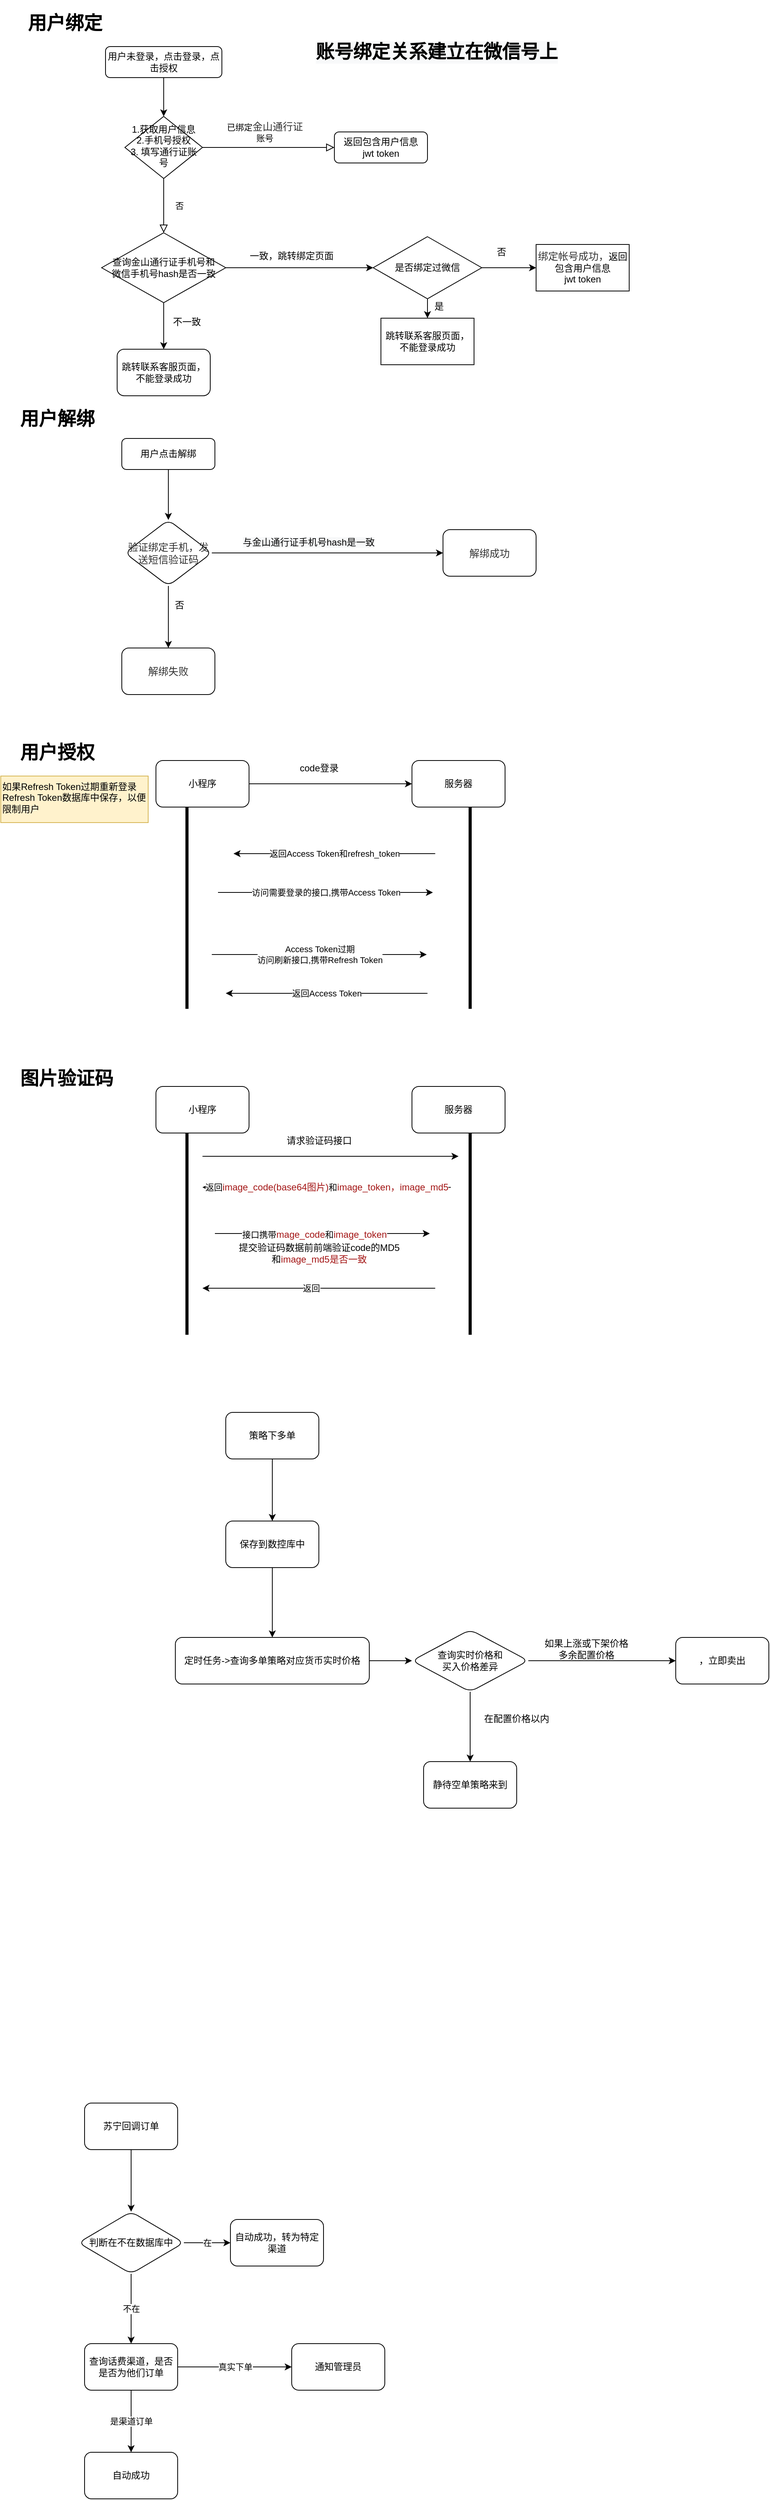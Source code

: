 <mxfile version="20.3.6" type="github">
  <diagram id="C5RBs43oDa-KdzZeNtuy" name="Page-1">
    <mxGraphModel dx="1422" dy="762" grid="1" gridSize="10" guides="1" tooltips="1" connect="1" arrows="1" fold="1" page="1" pageScale="1" pageWidth="827" pageHeight="1169" math="0" shadow="0">
      <root>
        <mxCell id="WIyWlLk6GJQsqaUBKTNV-0" />
        <mxCell id="WIyWlLk6GJQsqaUBKTNV-1" parent="WIyWlLk6GJQsqaUBKTNV-0" />
        <mxCell id="JQb2HkawdjwSyJqSRHTh-34" value="" style="edgeStyle=orthogonalEdgeStyle;rounded=0;orthogonalLoop=1;jettySize=auto;html=1;" parent="WIyWlLk6GJQsqaUBKTNV-1" source="WIyWlLk6GJQsqaUBKTNV-3" target="WIyWlLk6GJQsqaUBKTNV-6" edge="1">
          <mxGeometry relative="1" as="geometry" />
        </mxCell>
        <mxCell id="WIyWlLk6GJQsqaUBKTNV-3" value="用户未登录，点击登录，点击授权" style="rounded=1;whiteSpace=wrap;html=1;fontSize=12;glass=0;strokeWidth=1;shadow=0;" parent="WIyWlLk6GJQsqaUBKTNV-1" vertex="1">
          <mxGeometry x="145" y="80" width="150" height="40" as="geometry" />
        </mxCell>
        <mxCell id="WIyWlLk6GJQsqaUBKTNV-4" value="否" style="rounded=0;html=1;jettySize=auto;orthogonalLoop=1;fontSize=11;endArrow=block;endFill=0;endSize=8;strokeWidth=1;shadow=0;labelBackgroundColor=none;edgeStyle=orthogonalEdgeStyle;entryX=0.5;entryY=0;entryDx=0;entryDy=0;" parent="WIyWlLk6GJQsqaUBKTNV-1" source="WIyWlLk6GJQsqaUBKTNV-6" target="JQb2HkawdjwSyJqSRHTh-35" edge="1">
          <mxGeometry y="20" relative="1" as="geometry">
            <mxPoint as="offset" />
            <mxPoint x="220" y="310" as="targetPoint" />
          </mxGeometry>
        </mxCell>
        <mxCell id="WIyWlLk6GJQsqaUBKTNV-5" value="已绑定&lt;span style=&quot;color: rgb(51 , 51 , 51) ; font-family: &amp;#34;arial normal&amp;#34; , &amp;#34;arial&amp;#34; ; font-size: 13px&quot;&gt;金山通行证&lt;/span&gt;&lt;br&gt;账号" style="edgeStyle=orthogonalEdgeStyle;rounded=0;html=1;jettySize=auto;orthogonalLoop=1;fontSize=11;endArrow=block;endFill=0;endSize=8;strokeWidth=1;shadow=0;labelBackgroundColor=none;" parent="WIyWlLk6GJQsqaUBKTNV-1" source="WIyWlLk6GJQsqaUBKTNV-6" target="WIyWlLk6GJQsqaUBKTNV-7" edge="1">
          <mxGeometry x="-0.059" y="20" relative="1" as="geometry">
            <mxPoint as="offset" />
          </mxGeometry>
        </mxCell>
        <mxCell id="WIyWlLk6GJQsqaUBKTNV-6" value="1.获取用户信息&lt;br&gt;2.手机号授权&lt;br&gt;3. 填写通行证账号" style="rhombus;whiteSpace=wrap;html=1;shadow=0;fontFamily=Helvetica;fontSize=12;align=center;strokeWidth=1;spacing=6;spacingTop=-4;" parent="WIyWlLk6GJQsqaUBKTNV-1" vertex="1">
          <mxGeometry x="170" y="170" width="100" height="80" as="geometry" />
        </mxCell>
        <mxCell id="WIyWlLk6GJQsqaUBKTNV-7" value="返回包含用户信息&lt;br&gt;jwt token" style="rounded=1;whiteSpace=wrap;html=1;fontSize=12;glass=0;strokeWidth=1;shadow=0;" parent="WIyWlLk6GJQsqaUBKTNV-1" vertex="1">
          <mxGeometry x="440" y="190" width="120" height="40" as="geometry" />
        </mxCell>
        <mxCell id="JQb2HkawdjwSyJqSRHTh-8" value="" style="edgeStyle=orthogonalEdgeStyle;rounded=0;orthogonalLoop=1;jettySize=auto;html=1;exitX=0.5;exitY=1;exitDx=0;exitDy=0;" parent="WIyWlLk6GJQsqaUBKTNV-1" source="JQb2HkawdjwSyJqSRHTh-35" target="JQb2HkawdjwSyJqSRHTh-7" edge="1">
          <mxGeometry relative="1" as="geometry">
            <mxPoint x="240" y="370" as="sourcePoint" />
          </mxGeometry>
        </mxCell>
        <mxCell id="JQb2HkawdjwSyJqSRHTh-31" style="edgeStyle=orthogonalEdgeStyle;rounded=0;orthogonalLoop=1;jettySize=auto;html=1;entryX=0;entryY=0.5;entryDx=0;entryDy=0;exitX=1;exitY=0.5;exitDx=0;exitDy=0;" parent="WIyWlLk6GJQsqaUBKTNV-1" source="JQb2HkawdjwSyJqSRHTh-35" target="JQb2HkawdjwSyJqSRHTh-13" edge="1">
          <mxGeometry relative="1" as="geometry">
            <mxPoint x="320" y="340" as="sourcePoint" />
            <Array as="points">
              <mxPoint x="490" y="365" />
            </Array>
          </mxGeometry>
        </mxCell>
        <mxCell id="JQb2HkawdjwSyJqSRHTh-5" value="一致，跳转绑定页面" style="text;html=1;strokeColor=none;fillColor=none;align=center;verticalAlign=middle;whiteSpace=wrap;rounded=0;" parent="WIyWlLk6GJQsqaUBKTNV-1" vertex="1">
          <mxGeometry x="320" y="335" width="130" height="30" as="geometry" />
        </mxCell>
        <mxCell id="JQb2HkawdjwSyJqSRHTh-7" value="&lt;span&gt;跳转联系客服页面，不能登录成功&lt;/span&gt;" style="whiteSpace=wrap;html=1;rounded=1;" parent="WIyWlLk6GJQsqaUBKTNV-1" vertex="1">
          <mxGeometry x="160" y="470" width="120" height="60" as="geometry" />
        </mxCell>
        <mxCell id="JQb2HkawdjwSyJqSRHTh-9" value="不一致" style="text;html=1;strokeColor=none;fillColor=none;align=center;verticalAlign=middle;whiteSpace=wrap;rounded=0;" parent="WIyWlLk6GJQsqaUBKTNV-1" vertex="1">
          <mxGeometry x="200" y="420" width="100" height="30" as="geometry" />
        </mxCell>
        <mxCell id="JQb2HkawdjwSyJqSRHTh-15" value="" style="edgeStyle=orthogonalEdgeStyle;rounded=0;orthogonalLoop=1;jettySize=auto;html=1;" parent="WIyWlLk6GJQsqaUBKTNV-1" source="JQb2HkawdjwSyJqSRHTh-13" target="JQb2HkawdjwSyJqSRHTh-14" edge="1">
          <mxGeometry relative="1" as="geometry" />
        </mxCell>
        <mxCell id="JQb2HkawdjwSyJqSRHTh-18" value="" style="edgeStyle=orthogonalEdgeStyle;rounded=0;orthogonalLoop=1;jettySize=auto;html=1;" parent="WIyWlLk6GJQsqaUBKTNV-1" source="JQb2HkawdjwSyJqSRHTh-13" target="JQb2HkawdjwSyJqSRHTh-17" edge="1">
          <mxGeometry relative="1" as="geometry" />
        </mxCell>
        <mxCell id="JQb2HkawdjwSyJqSRHTh-13" value="&lt;span&gt;是否绑定过微信&lt;/span&gt;" style="rhombus;whiteSpace=wrap;html=1;" parent="WIyWlLk6GJQsqaUBKTNV-1" vertex="1">
          <mxGeometry x="490" y="325" width="140" height="80" as="geometry" />
        </mxCell>
        <mxCell id="JQb2HkawdjwSyJqSRHTh-14" value="&lt;span&gt;跳转联系客服页面，不能登录成功&lt;/span&gt;" style="whiteSpace=wrap;html=1;" parent="WIyWlLk6GJQsqaUBKTNV-1" vertex="1">
          <mxGeometry x="500" y="430" width="120" height="60" as="geometry" />
        </mxCell>
        <mxCell id="JQb2HkawdjwSyJqSRHTh-16" value="是" style="text;html=1;strokeColor=none;fillColor=none;align=center;verticalAlign=middle;whiteSpace=wrap;rounded=0;" parent="WIyWlLk6GJQsqaUBKTNV-1" vertex="1">
          <mxGeometry x="510" y="400" width="130" height="30" as="geometry" />
        </mxCell>
        <mxCell id="JQb2HkawdjwSyJqSRHTh-17" value="&lt;span style=&quot;color: rgb(51 , 51 , 51) ; font-family: &amp;#34;arial normal&amp;#34; , &amp;#34;arial&amp;#34; ; font-size: 13px&quot;&gt;绑定帐号成功，&lt;/span&gt;返回包含用户信息&lt;br&gt;jwt token" style="whiteSpace=wrap;html=1;" parent="WIyWlLk6GJQsqaUBKTNV-1" vertex="1">
          <mxGeometry x="700" y="335" width="120" height="60" as="geometry" />
        </mxCell>
        <mxCell id="JQb2HkawdjwSyJqSRHTh-19" value="&lt;h1&gt;用户绑定&lt;/h1&gt;" style="text;html=1;strokeColor=none;fillColor=none;spacing=5;spacingTop=-20;whiteSpace=wrap;overflow=hidden;rounded=0;" parent="WIyWlLk6GJQsqaUBKTNV-1" vertex="1">
          <mxGeometry x="40" y="30" width="190" height="40" as="geometry" />
        </mxCell>
        <mxCell id="JQb2HkawdjwSyJqSRHTh-20" value="&lt;h1&gt;用户解绑&lt;/h1&gt;&lt;p&gt;&lt;br&gt;&lt;/p&gt;" style="text;html=1;strokeColor=none;fillColor=none;spacing=5;spacingTop=-20;whiteSpace=wrap;overflow=hidden;rounded=0;" parent="WIyWlLk6GJQsqaUBKTNV-1" vertex="1">
          <mxGeometry x="30" y="540" width="190" height="40" as="geometry" />
        </mxCell>
        <mxCell id="JQb2HkawdjwSyJqSRHTh-24" value="" style="edgeStyle=orthogonalEdgeStyle;rounded=0;orthogonalLoop=1;jettySize=auto;html=1;" parent="WIyWlLk6GJQsqaUBKTNV-1" source="JQb2HkawdjwSyJqSRHTh-22" target="JQb2HkawdjwSyJqSRHTh-23" edge="1">
          <mxGeometry relative="1" as="geometry" />
        </mxCell>
        <mxCell id="JQb2HkawdjwSyJqSRHTh-22" value="用户点击解绑&lt;br&gt;" style="rounded=1;whiteSpace=wrap;html=1;fontSize=12;glass=0;strokeWidth=1;shadow=0;" parent="WIyWlLk6GJQsqaUBKTNV-1" vertex="1">
          <mxGeometry x="166" y="585" width="120" height="40" as="geometry" />
        </mxCell>
        <mxCell id="JQb2HkawdjwSyJqSRHTh-26" value="" style="edgeStyle=orthogonalEdgeStyle;rounded=0;orthogonalLoop=1;jettySize=auto;html=1;" parent="WIyWlLk6GJQsqaUBKTNV-1" source="JQb2HkawdjwSyJqSRHTh-23" target="JQb2HkawdjwSyJqSRHTh-25" edge="1">
          <mxGeometry relative="1" as="geometry" />
        </mxCell>
        <mxCell id="JQb2HkawdjwSyJqSRHTh-28" value="" style="edgeStyle=orthogonalEdgeStyle;rounded=0;orthogonalLoop=1;jettySize=auto;html=1;" parent="WIyWlLk6GJQsqaUBKTNV-1" source="JQb2HkawdjwSyJqSRHTh-23" target="JQb2HkawdjwSyJqSRHTh-27" edge="1">
          <mxGeometry relative="1" as="geometry" />
        </mxCell>
        <mxCell id="JQb2HkawdjwSyJqSRHTh-23" value="&lt;span style=&quot;color: rgb(51 , 51 , 51) ; font-family: &amp;#34;arial normal&amp;#34; , &amp;#34;arial&amp;#34; ; font-size: 13px&quot;&gt;验证绑定手机，发送短信验证码&lt;/span&gt;" style="rhombus;whiteSpace=wrap;html=1;rounded=1;glass=0;strokeWidth=1;shadow=0;" parent="WIyWlLk6GJQsqaUBKTNV-1" vertex="1">
          <mxGeometry x="170" y="690" width="112" height="85" as="geometry" />
        </mxCell>
        <mxCell id="JQb2HkawdjwSyJqSRHTh-25" value="&lt;span style=&quot;color: rgb(51 , 51 , 51) ; font-family: &amp;#34;arial normal&amp;#34; , &amp;#34;arial&amp;#34; ; font-size: 13px&quot;&gt;解绑成功&lt;/span&gt;" style="whiteSpace=wrap;html=1;rounded=1;glass=0;strokeWidth=1;shadow=0;" parent="WIyWlLk6GJQsqaUBKTNV-1" vertex="1">
          <mxGeometry x="580" y="702.5" width="120" height="60" as="geometry" />
        </mxCell>
        <mxCell id="JQb2HkawdjwSyJqSRHTh-27" value="&lt;span style=&quot;color: rgb(51 , 51 , 51) ; font-family: &amp;#34;arial normal&amp;#34; , &amp;#34;arial&amp;#34; ; font-size: 13px&quot;&gt;解绑失败&lt;/span&gt;" style="whiteSpace=wrap;html=1;rounded=1;glass=0;strokeWidth=1;shadow=0;" parent="WIyWlLk6GJQsqaUBKTNV-1" vertex="1">
          <mxGeometry x="166" y="855" width="120" height="60" as="geometry" />
        </mxCell>
        <mxCell id="JQb2HkawdjwSyJqSRHTh-29" value="&lt;span style=&quot;color: rgb(0 , 0 , 0) ; font-family: &amp;#34;helvetica&amp;#34; ; font-size: 12px ; font-style: normal ; font-weight: 400 ; letter-spacing: normal ; text-align: center ; text-indent: 0px ; text-transform: none ; word-spacing: 0px ; background-color: rgb(248 , 249 , 250) ; display: inline ; float: none&quot;&gt;与金山通行证手机号hash是一致&lt;/span&gt;" style="text;whiteSpace=wrap;html=1;" parent="WIyWlLk6GJQsqaUBKTNV-1" vertex="1">
          <mxGeometry x="320" y="705" width="270" height="30" as="geometry" />
        </mxCell>
        <mxCell id="JQb2HkawdjwSyJqSRHTh-30" value="否" style="text;html=1;align=center;verticalAlign=middle;resizable=0;points=[];autosize=1;strokeColor=none;fillColor=none;" parent="WIyWlLk6GJQsqaUBKTNV-1" vertex="1">
          <mxGeometry x="225" y="790" width="30" height="20" as="geometry" />
        </mxCell>
        <mxCell id="JQb2HkawdjwSyJqSRHTh-32" value="否" style="text;html=1;align=center;verticalAlign=middle;resizable=0;points=[];autosize=1;strokeColor=none;fillColor=none;" parent="WIyWlLk6GJQsqaUBKTNV-1" vertex="1">
          <mxGeometry x="640" y="335" width="30" height="20" as="geometry" />
        </mxCell>
        <mxCell id="JQb2HkawdjwSyJqSRHTh-33" value="&lt;h1 style=&quot;color: rgb(0 , 0 , 0) ; font-family: &amp;#34;helvetica&amp;#34; ; font-style: normal ; letter-spacing: normal ; text-align: left ; text-indent: 0px ; text-transform: none ; word-spacing: 0px ; background-color: rgb(248 , 249 , 250)&quot;&gt;账号绑定关系建立在微信号上&lt;/h1&gt;" style="text;whiteSpace=wrap;html=1;" parent="WIyWlLk6GJQsqaUBKTNV-1" vertex="1">
          <mxGeometry x="414" y="50" width="340" height="60" as="geometry" />
        </mxCell>
        <mxCell id="JQb2HkawdjwSyJqSRHTh-35" value="&lt;span&gt;查询金山通行证手机号和&lt;br&gt;微信手机号hash是否一致&lt;/span&gt;" style="rhombus;whiteSpace=wrap;html=1;" parent="WIyWlLk6GJQsqaUBKTNV-1" vertex="1">
          <mxGeometry x="140" y="320" width="160" height="90" as="geometry" />
        </mxCell>
        <mxCell id="JQb2HkawdjwSyJqSRHTh-37" value="&lt;h1&gt;用户授权&lt;/h1&gt;&lt;p&gt;&lt;br&gt;&lt;/p&gt;" style="text;html=1;strokeColor=none;fillColor=none;spacing=5;spacingTop=-20;whiteSpace=wrap;overflow=hidden;rounded=0;" parent="WIyWlLk6GJQsqaUBKTNV-1" vertex="1">
          <mxGeometry x="30" y="970" width="190" height="40" as="geometry" />
        </mxCell>
        <mxCell id="JQb2HkawdjwSyJqSRHTh-40" style="edgeStyle=orthogonalEdgeStyle;rounded=0;orthogonalLoop=1;jettySize=auto;html=1;" parent="WIyWlLk6GJQsqaUBKTNV-1" source="JQb2HkawdjwSyJqSRHTh-38" target="JQb2HkawdjwSyJqSRHTh-39" edge="1">
          <mxGeometry relative="1" as="geometry" />
        </mxCell>
        <mxCell id="JQb2HkawdjwSyJqSRHTh-38" value="小程序" style="rounded=1;whiteSpace=wrap;html=1;" parent="WIyWlLk6GJQsqaUBKTNV-1" vertex="1">
          <mxGeometry x="210" y="1000" width="120" height="60" as="geometry" />
        </mxCell>
        <mxCell id="JQb2HkawdjwSyJqSRHTh-39" value="服务器" style="rounded=1;whiteSpace=wrap;html=1;" parent="WIyWlLk6GJQsqaUBKTNV-1" vertex="1">
          <mxGeometry x="540" y="1000" width="120" height="60" as="geometry" />
        </mxCell>
        <mxCell id="JQb2HkawdjwSyJqSRHTh-41" value="code登录" style="text;html=1;align=center;verticalAlign=middle;resizable=0;points=[];autosize=1;strokeColor=none;fillColor=none;" parent="WIyWlLk6GJQsqaUBKTNV-1" vertex="1">
          <mxGeometry x="385" y="1000" width="70" height="20" as="geometry" />
        </mxCell>
        <mxCell id="JQb2HkawdjwSyJqSRHTh-42" value="" style="line;strokeWidth=4;direction=south;html=1;perimeter=backbonePerimeter;points=[];outlineConnect=0;" parent="WIyWlLk6GJQsqaUBKTNV-1" vertex="1">
          <mxGeometry x="610" y="1060" width="10" height="260" as="geometry" />
        </mxCell>
        <mxCell id="JQb2HkawdjwSyJqSRHTh-43" value="" style="endArrow=classic;html=1;rounded=0;" parent="WIyWlLk6GJQsqaUBKTNV-1" edge="1">
          <mxGeometry relative="1" as="geometry">
            <mxPoint x="570" y="1120" as="sourcePoint" />
            <mxPoint x="310" y="1120" as="targetPoint" />
          </mxGeometry>
        </mxCell>
        <mxCell id="JQb2HkawdjwSyJqSRHTh-44" value="返回Access Token和refresh_token" style="edgeLabel;resizable=0;html=1;align=center;verticalAlign=middle;" parent="JQb2HkawdjwSyJqSRHTh-43" connectable="0" vertex="1">
          <mxGeometry relative="1" as="geometry" />
        </mxCell>
        <mxCell id="JQb2HkawdjwSyJqSRHTh-46" value="" style="line;strokeWidth=4;direction=south;html=1;perimeter=backbonePerimeter;points=[];outlineConnect=0;" parent="WIyWlLk6GJQsqaUBKTNV-1" vertex="1">
          <mxGeometry x="245" y="1060" width="10" height="260" as="geometry" />
        </mxCell>
        <mxCell id="JQb2HkawdjwSyJqSRHTh-47" value="" style="endArrow=classic;html=1;rounded=0;" parent="WIyWlLk6GJQsqaUBKTNV-1" edge="1">
          <mxGeometry relative="1" as="geometry">
            <mxPoint x="290" y="1170" as="sourcePoint" />
            <mxPoint x="567" y="1170.0" as="targetPoint" />
          </mxGeometry>
        </mxCell>
        <mxCell id="JQb2HkawdjwSyJqSRHTh-48" value="访问需要登录的接口,携带Access Token" style="edgeLabel;resizable=0;html=1;align=center;verticalAlign=middle;" parent="JQb2HkawdjwSyJqSRHTh-47" connectable="0" vertex="1">
          <mxGeometry relative="1" as="geometry" />
        </mxCell>
        <mxCell id="JQb2HkawdjwSyJqSRHTh-49" value="" style="endArrow=classic;html=1;rounded=0;" parent="WIyWlLk6GJQsqaUBKTNV-1" edge="1">
          <mxGeometry relative="1" as="geometry">
            <mxPoint x="560" y="1300.0" as="sourcePoint" />
            <mxPoint x="300" y="1300.0" as="targetPoint" />
          </mxGeometry>
        </mxCell>
        <mxCell id="JQb2HkawdjwSyJqSRHTh-50" value="返回Access Token" style="edgeLabel;resizable=0;html=1;align=center;verticalAlign=middle;" parent="JQb2HkawdjwSyJqSRHTh-49" connectable="0" vertex="1">
          <mxGeometry relative="1" as="geometry" />
        </mxCell>
        <mxCell id="JQb2HkawdjwSyJqSRHTh-51" value="" style="endArrow=classic;html=1;rounded=0;" parent="WIyWlLk6GJQsqaUBKTNV-1" edge="1">
          <mxGeometry relative="1" as="geometry">
            <mxPoint x="282" y="1250.0" as="sourcePoint" />
            <mxPoint x="559" y="1250.0" as="targetPoint" />
          </mxGeometry>
        </mxCell>
        <mxCell id="JQb2HkawdjwSyJqSRHTh-52" value="&lt;div&gt;&lt;span style=&quot;font-size: 11px&quot;&gt;Access Token过期&lt;/span&gt;&lt;/div&gt;&lt;div&gt;&lt;span style=&quot;font-size: 11px&quot;&gt;访问刷新接口,携带Refresh Token&lt;/span&gt;&lt;/div&gt;" style="edgeLabel;resizable=0;html=1;align=center;verticalAlign=middle;" parent="JQb2HkawdjwSyJqSRHTh-51" connectable="0" vertex="1">
          <mxGeometry relative="1" as="geometry" />
        </mxCell>
        <mxCell id="JQb2HkawdjwSyJqSRHTh-53" value="如果Refresh Token过期重新登录&lt;br&gt;Refresh Token数据库中保存，以便限制用户&lt;br&gt;" style="text;whiteSpace=wrap;html=1;fillColor=#fff2cc;strokeColor=#d6b656;" parent="WIyWlLk6GJQsqaUBKTNV-1" vertex="1">
          <mxGeometry x="10" y="1020" width="190" height="60" as="geometry" />
        </mxCell>
        <mxCell id="T7uYIX3uQ5JIbIwVG91x-0" value="&lt;h1&gt;图片验证码&lt;/h1&gt;" style="text;html=1;strokeColor=none;fillColor=none;spacing=5;spacingTop=-20;whiteSpace=wrap;overflow=hidden;rounded=0;" parent="WIyWlLk6GJQsqaUBKTNV-1" vertex="1">
          <mxGeometry x="30" y="1390" width="190" height="40" as="geometry" />
        </mxCell>
        <mxCell id="T7uYIX3uQ5JIbIwVG91x-1" style="edgeStyle=orthogonalEdgeStyle;rounded=0;orthogonalLoop=1;jettySize=auto;html=1;" parent="WIyWlLk6GJQsqaUBKTNV-1" edge="1">
          <mxGeometry relative="1" as="geometry">
            <mxPoint x="270" y="1510" as="sourcePoint" />
            <mxPoint x="600" y="1510" as="targetPoint" />
            <Array as="points">
              <mxPoint x="270" y="1510" />
            </Array>
          </mxGeometry>
        </mxCell>
        <mxCell id="T7uYIX3uQ5JIbIwVG91x-2" value="小程序" style="rounded=1;whiteSpace=wrap;html=1;" parent="WIyWlLk6GJQsqaUBKTNV-1" vertex="1">
          <mxGeometry x="210" y="1420" width="120" height="60" as="geometry" />
        </mxCell>
        <mxCell id="T7uYIX3uQ5JIbIwVG91x-3" value="服务器" style="rounded=1;whiteSpace=wrap;html=1;" parent="WIyWlLk6GJQsqaUBKTNV-1" vertex="1">
          <mxGeometry x="540" y="1420" width="120" height="60" as="geometry" />
        </mxCell>
        <mxCell id="T7uYIX3uQ5JIbIwVG91x-4" value="请求验证码接口" style="text;html=1;align=center;verticalAlign=middle;resizable=0;points=[];autosize=1;strokeColor=none;fillColor=none;" parent="WIyWlLk6GJQsqaUBKTNV-1" vertex="1">
          <mxGeometry x="370" y="1480" width="100" height="20" as="geometry" />
        </mxCell>
        <mxCell id="T7uYIX3uQ5JIbIwVG91x-5" value="" style="line;strokeWidth=4;direction=south;html=1;perimeter=backbonePerimeter;points=[];outlineConnect=0;" parent="WIyWlLk6GJQsqaUBKTNV-1" vertex="1">
          <mxGeometry x="610" y="1480" width="10" height="260" as="geometry" />
        </mxCell>
        <mxCell id="T7uYIX3uQ5JIbIwVG91x-6" value="" style="endArrow=classic;html=1;rounded=0;" parent="WIyWlLk6GJQsqaUBKTNV-1" edge="1">
          <mxGeometry relative="1" as="geometry">
            <mxPoint x="590" y="1550" as="sourcePoint" />
            <mxPoint x="270" y="1550" as="targetPoint" />
            <Array as="points">
              <mxPoint x="390" y="1550" />
            </Array>
          </mxGeometry>
        </mxCell>
        <mxCell id="T7uYIX3uQ5JIbIwVG91x-7" value="返回&lt;span style=&quot;color: rgb(163 , 21 , 21) ; background-color: rgb(255 , 255 , 254) ; font-size: 12px&quot;&gt;image_code(base64图片)&lt;/span&gt;和&lt;span style=&quot;color: rgb(163 , 21 , 21) ; background-color: rgb(255 , 255 , 254) ; font-size: 12px&quot;&gt;image_token，&lt;/span&gt;&lt;span style=&quot;color: rgb(163 , 21 , 21) ; background-color: rgb(255 , 255 , 254) ; font-size: 12px&quot;&gt;image_md5&lt;/span&gt;" style="edgeLabel;resizable=0;html=1;align=center;verticalAlign=middle;" parent="T7uYIX3uQ5JIbIwVG91x-6" connectable="0" vertex="1">
          <mxGeometry relative="1" as="geometry">
            <mxPoint as="offset" />
          </mxGeometry>
        </mxCell>
        <mxCell id="T7uYIX3uQ5JIbIwVG91x-8" value="" style="line;strokeWidth=4;direction=south;html=1;perimeter=backbonePerimeter;points=[];outlineConnect=0;" parent="WIyWlLk6GJQsqaUBKTNV-1" vertex="1">
          <mxGeometry x="245" y="1480" width="10" height="260" as="geometry" />
        </mxCell>
        <mxCell id="T7uYIX3uQ5JIbIwVG91x-9" value="" style="endArrow=classic;html=1;rounded=0;" parent="WIyWlLk6GJQsqaUBKTNV-1" edge="1">
          <mxGeometry relative="1" as="geometry">
            <mxPoint x="286" y="1609.5" as="sourcePoint" />
            <mxPoint x="563" y="1609.5" as="targetPoint" />
          </mxGeometry>
        </mxCell>
        <mxCell id="T7uYIX3uQ5JIbIwVG91x-10" value="接口携带&lt;span style=&quot;font-size: 12px ; color: rgb(163 , 21 , 21) ; background-color: rgb(255 , 255 , 254)&quot;&gt;mage_code&lt;/span&gt;和&lt;span style=&quot;font-size: 12px ; color: rgb(163 , 21 , 21) ; background-color: rgb(255 , 255 , 254)&quot;&gt;image_token&lt;/span&gt;" style="edgeLabel;resizable=0;html=1;align=center;verticalAlign=middle;" parent="T7uYIX3uQ5JIbIwVG91x-9" connectable="0" vertex="1">
          <mxGeometry relative="1" as="geometry">
            <mxPoint x="-11" y="1" as="offset" />
          </mxGeometry>
        </mxCell>
        <mxCell id="T7uYIX3uQ5JIbIwVG91x-11" value="" style="endArrow=classic;html=1;rounded=0;" parent="WIyWlLk6GJQsqaUBKTNV-1" edge="1">
          <mxGeometry relative="1" as="geometry">
            <mxPoint x="570" y="1680.0" as="sourcePoint" />
            <mxPoint x="270" y="1680" as="targetPoint" />
          </mxGeometry>
        </mxCell>
        <mxCell id="T7uYIX3uQ5JIbIwVG91x-12" value="返回" style="edgeLabel;resizable=0;html=1;align=center;verticalAlign=middle;" parent="T7uYIX3uQ5JIbIwVG91x-11" connectable="0" vertex="1">
          <mxGeometry relative="1" as="geometry">
            <mxPoint x="-10" as="offset" />
          </mxGeometry>
        </mxCell>
        <mxCell id="T7uYIX3uQ5JIbIwVG91x-15" value="提交验证码数据前前端验证code的MD5和&lt;span style=&quot;color: rgb(163 , 21 , 21) ; background-color: rgb(255 , 255 , 254)&quot;&gt;image_md5是否一致&lt;/span&gt;" style="text;html=1;strokeColor=none;fillColor=none;align=center;verticalAlign=middle;whiteSpace=wrap;rounded=0;" parent="WIyWlLk6GJQsqaUBKTNV-1" vertex="1">
          <mxGeometry x="312.5" y="1620" width="215" height="30" as="geometry" />
        </mxCell>
        <mxCell id="T7uYIX3uQ5JIbIwVG91x-19" value="" style="edgeStyle=orthogonalEdgeStyle;rounded=0;orthogonalLoop=1;jettySize=auto;html=1;" parent="WIyWlLk6GJQsqaUBKTNV-1" source="T7uYIX3uQ5JIbIwVG91x-17" target="T7uYIX3uQ5JIbIwVG91x-18" edge="1">
          <mxGeometry relative="1" as="geometry" />
        </mxCell>
        <mxCell id="T7uYIX3uQ5JIbIwVG91x-17" value="策略下多单" style="rounded=1;whiteSpace=wrap;html=1;" parent="WIyWlLk6GJQsqaUBKTNV-1" vertex="1">
          <mxGeometry x="300" y="1840" width="120" height="60" as="geometry" />
        </mxCell>
        <mxCell id="T7uYIX3uQ5JIbIwVG91x-21" value="" style="edgeStyle=orthogonalEdgeStyle;rounded=0;orthogonalLoop=1;jettySize=auto;html=1;" parent="WIyWlLk6GJQsqaUBKTNV-1" source="T7uYIX3uQ5JIbIwVG91x-18" target="T7uYIX3uQ5JIbIwVG91x-20" edge="1">
          <mxGeometry relative="1" as="geometry" />
        </mxCell>
        <mxCell id="T7uYIX3uQ5JIbIwVG91x-18" value="保存到数控库中" style="whiteSpace=wrap;html=1;rounded=1;" parent="WIyWlLk6GJQsqaUBKTNV-1" vertex="1">
          <mxGeometry x="300" y="1980" width="120" height="60" as="geometry" />
        </mxCell>
        <mxCell id="T7uYIX3uQ5JIbIwVG91x-23" value="" style="edgeStyle=orthogonalEdgeStyle;rounded=0;orthogonalLoop=1;jettySize=auto;html=1;" parent="WIyWlLk6GJQsqaUBKTNV-1" source="T7uYIX3uQ5JIbIwVG91x-20" target="T7uYIX3uQ5JIbIwVG91x-22" edge="1">
          <mxGeometry relative="1" as="geometry" />
        </mxCell>
        <mxCell id="T7uYIX3uQ5JIbIwVG91x-20" value="定时任务-&amp;gt;查询多单策略对应货币实时价格" style="whiteSpace=wrap;html=1;rounded=1;" parent="WIyWlLk6GJQsqaUBKTNV-1" vertex="1">
          <mxGeometry x="235" y="2130" width="250" height="60" as="geometry" />
        </mxCell>
        <mxCell id="T7uYIX3uQ5JIbIwVG91x-25" value="" style="edgeStyle=orthogonalEdgeStyle;rounded=0;orthogonalLoop=1;jettySize=auto;html=1;" parent="WIyWlLk6GJQsqaUBKTNV-1" source="T7uYIX3uQ5JIbIwVG91x-22" target="T7uYIX3uQ5JIbIwVG91x-24" edge="1">
          <mxGeometry relative="1" as="geometry" />
        </mxCell>
        <mxCell id="T7uYIX3uQ5JIbIwVG91x-27" value="" style="edgeStyle=orthogonalEdgeStyle;rounded=0;orthogonalLoop=1;jettySize=auto;html=1;" parent="WIyWlLk6GJQsqaUBKTNV-1" source="T7uYIX3uQ5JIbIwVG91x-22" target="T7uYIX3uQ5JIbIwVG91x-26" edge="1">
          <mxGeometry relative="1" as="geometry" />
        </mxCell>
        <mxCell id="T7uYIX3uQ5JIbIwVG91x-22" value="查询实时价格和&lt;br&gt;买入价格差异" style="rhombus;whiteSpace=wrap;html=1;rounded=1;" parent="WIyWlLk6GJQsqaUBKTNV-1" vertex="1">
          <mxGeometry x="540" y="2120" width="150" height="80" as="geometry" />
        </mxCell>
        <mxCell id="T7uYIX3uQ5JIbIwVG91x-24" value="&lt;span&gt;，立即卖出&lt;/span&gt;" style="whiteSpace=wrap;html=1;rounded=1;" parent="WIyWlLk6GJQsqaUBKTNV-1" vertex="1">
          <mxGeometry x="880" y="2130" width="120" height="60" as="geometry" />
        </mxCell>
        <mxCell id="T7uYIX3uQ5JIbIwVG91x-26" value="静待空单策略来到" style="whiteSpace=wrap;html=1;rounded=1;" parent="WIyWlLk6GJQsqaUBKTNV-1" vertex="1">
          <mxGeometry x="555" y="2290" width="120" height="60" as="geometry" />
        </mxCell>
        <mxCell id="T7uYIX3uQ5JIbIwVG91x-28" value="如果上涨或下架价格多余配置价格" style="text;html=1;strokeColor=none;fillColor=none;align=center;verticalAlign=middle;whiteSpace=wrap;rounded=0;" parent="WIyWlLk6GJQsqaUBKTNV-1" vertex="1">
          <mxGeometry x="710" y="2130" width="110" height="30" as="geometry" />
        </mxCell>
        <mxCell id="T7uYIX3uQ5JIbIwVG91x-29" value="在配置价格以内" style="text;html=1;strokeColor=none;fillColor=none;align=center;verticalAlign=middle;whiteSpace=wrap;rounded=0;" parent="WIyWlLk6GJQsqaUBKTNV-1" vertex="1">
          <mxGeometry x="620" y="2220" width="110" height="30" as="geometry" />
        </mxCell>
        <mxCell id="SHP-vjhlIxXGbBWJabS5-2" value="" style="edgeStyle=orthogonalEdgeStyle;rounded=0;orthogonalLoop=1;jettySize=auto;html=1;entryX=0.5;entryY=0;entryDx=0;entryDy=0;" edge="1" parent="WIyWlLk6GJQsqaUBKTNV-1" source="SHP-vjhlIxXGbBWJabS5-0" target="SHP-vjhlIxXGbBWJabS5-3">
          <mxGeometry relative="1" as="geometry">
            <mxPoint x="205" y="2870" as="targetPoint" />
          </mxGeometry>
        </mxCell>
        <mxCell id="SHP-vjhlIxXGbBWJabS5-0" value="苏宁回调订单" style="rounded=1;whiteSpace=wrap;html=1;" vertex="1" parent="WIyWlLk6GJQsqaUBKTNV-1">
          <mxGeometry x="118" y="2730" width="120" height="60" as="geometry" />
        </mxCell>
        <mxCell id="SHP-vjhlIxXGbBWJabS5-7" value="在" style="edgeStyle=orthogonalEdgeStyle;rounded=0;orthogonalLoop=1;jettySize=auto;html=1;" edge="1" parent="WIyWlLk6GJQsqaUBKTNV-1" source="SHP-vjhlIxXGbBWJabS5-3" target="SHP-vjhlIxXGbBWJabS5-6">
          <mxGeometry relative="1" as="geometry" />
        </mxCell>
        <mxCell id="SHP-vjhlIxXGbBWJabS5-11" value="不在" style="edgeStyle=orthogonalEdgeStyle;rounded=0;orthogonalLoop=1;jettySize=auto;html=1;" edge="1" parent="WIyWlLk6GJQsqaUBKTNV-1" source="SHP-vjhlIxXGbBWJabS5-3" target="SHP-vjhlIxXGbBWJabS5-10">
          <mxGeometry relative="1" as="geometry" />
        </mxCell>
        <mxCell id="SHP-vjhlIxXGbBWJabS5-3" value="判断在不在数据库中" style="rhombus;whiteSpace=wrap;html=1;rounded=1;" vertex="1" parent="WIyWlLk6GJQsqaUBKTNV-1">
          <mxGeometry x="110" y="2870" width="136" height="80" as="geometry" />
        </mxCell>
        <mxCell id="SHP-vjhlIxXGbBWJabS5-6" value="自动成功，转为特定渠道" style="whiteSpace=wrap;html=1;rounded=1;" vertex="1" parent="WIyWlLk6GJQsqaUBKTNV-1">
          <mxGeometry x="306" y="2880" width="120" height="60" as="geometry" />
        </mxCell>
        <mxCell id="SHP-vjhlIxXGbBWJabS5-16" value="是渠道订单" style="edgeStyle=orthogonalEdgeStyle;rounded=0;orthogonalLoop=1;jettySize=auto;html=1;" edge="1" parent="WIyWlLk6GJQsqaUBKTNV-1" source="SHP-vjhlIxXGbBWJabS5-10" target="SHP-vjhlIxXGbBWJabS5-15">
          <mxGeometry relative="1" as="geometry" />
        </mxCell>
        <mxCell id="SHP-vjhlIxXGbBWJabS5-18" value="真实下单" style="edgeStyle=orthogonalEdgeStyle;rounded=0;orthogonalLoop=1;jettySize=auto;html=1;" edge="1" parent="WIyWlLk6GJQsqaUBKTNV-1" source="SHP-vjhlIxXGbBWJabS5-10" target="SHP-vjhlIxXGbBWJabS5-17">
          <mxGeometry relative="1" as="geometry" />
        </mxCell>
        <mxCell id="SHP-vjhlIxXGbBWJabS5-10" value="查询话费渠道，是否是否为他们订单" style="whiteSpace=wrap;html=1;rounded=1;" vertex="1" parent="WIyWlLk6GJQsqaUBKTNV-1">
          <mxGeometry x="118" y="3040" width="120" height="60" as="geometry" />
        </mxCell>
        <mxCell id="SHP-vjhlIxXGbBWJabS5-15" value="自动成功" style="whiteSpace=wrap;html=1;rounded=1;" vertex="1" parent="WIyWlLk6GJQsqaUBKTNV-1">
          <mxGeometry x="118" y="3180" width="120" height="60" as="geometry" />
        </mxCell>
        <mxCell id="SHP-vjhlIxXGbBWJabS5-17" value="通知管理员" style="whiteSpace=wrap;html=1;rounded=1;" vertex="1" parent="WIyWlLk6GJQsqaUBKTNV-1">
          <mxGeometry x="385" y="3040" width="120" height="60" as="geometry" />
        </mxCell>
      </root>
    </mxGraphModel>
  </diagram>
</mxfile>
